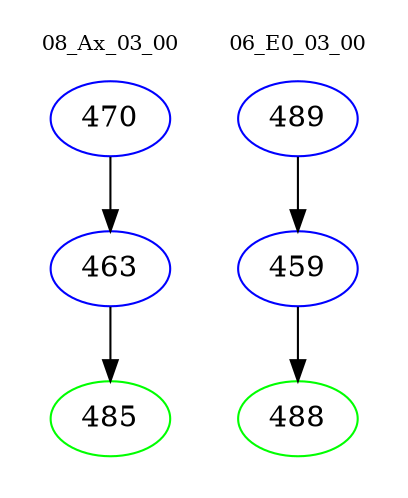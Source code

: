 digraph{
subgraph cluster_0 {
color = white
label = "08_Ax_03_00";
fontsize=10;
T0_470 [label="470", color="blue"]
T0_470 -> T0_463 [color="black"]
T0_463 [label="463", color="blue"]
T0_463 -> T0_485 [color="black"]
T0_485 [label="485", color="green"]
}
subgraph cluster_1 {
color = white
label = "06_E0_03_00";
fontsize=10;
T1_489 [label="489", color="blue"]
T1_489 -> T1_459 [color="black"]
T1_459 [label="459", color="blue"]
T1_459 -> T1_488 [color="black"]
T1_488 [label="488", color="green"]
}
}
